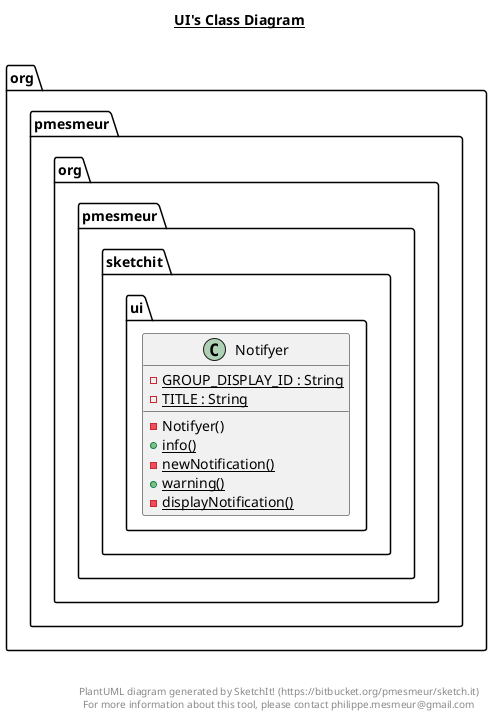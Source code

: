 @startuml

title __UI's Class Diagram__\n

  package org.pmesmeur.org.pmesmeur.sketchit {
    package org.pmesmeur.org.pmesmeur.sketchit.ui {
      class Notifyer {
          {static} - GROUP_DISPLAY_ID : String
          {static} - TITLE : String
          - Notifyer()
          {static} + info()
          {static} - newNotification()
          {static} + warning()
          {static} - displayNotification()
      }
    }
  }
  



right footer


PlantUML diagram generated by SketchIt! (https://bitbucket.org/pmesmeur/sketch.it)
For more information about this tool, please contact philippe.mesmeur@gmail.com
endfooter

@enduml
